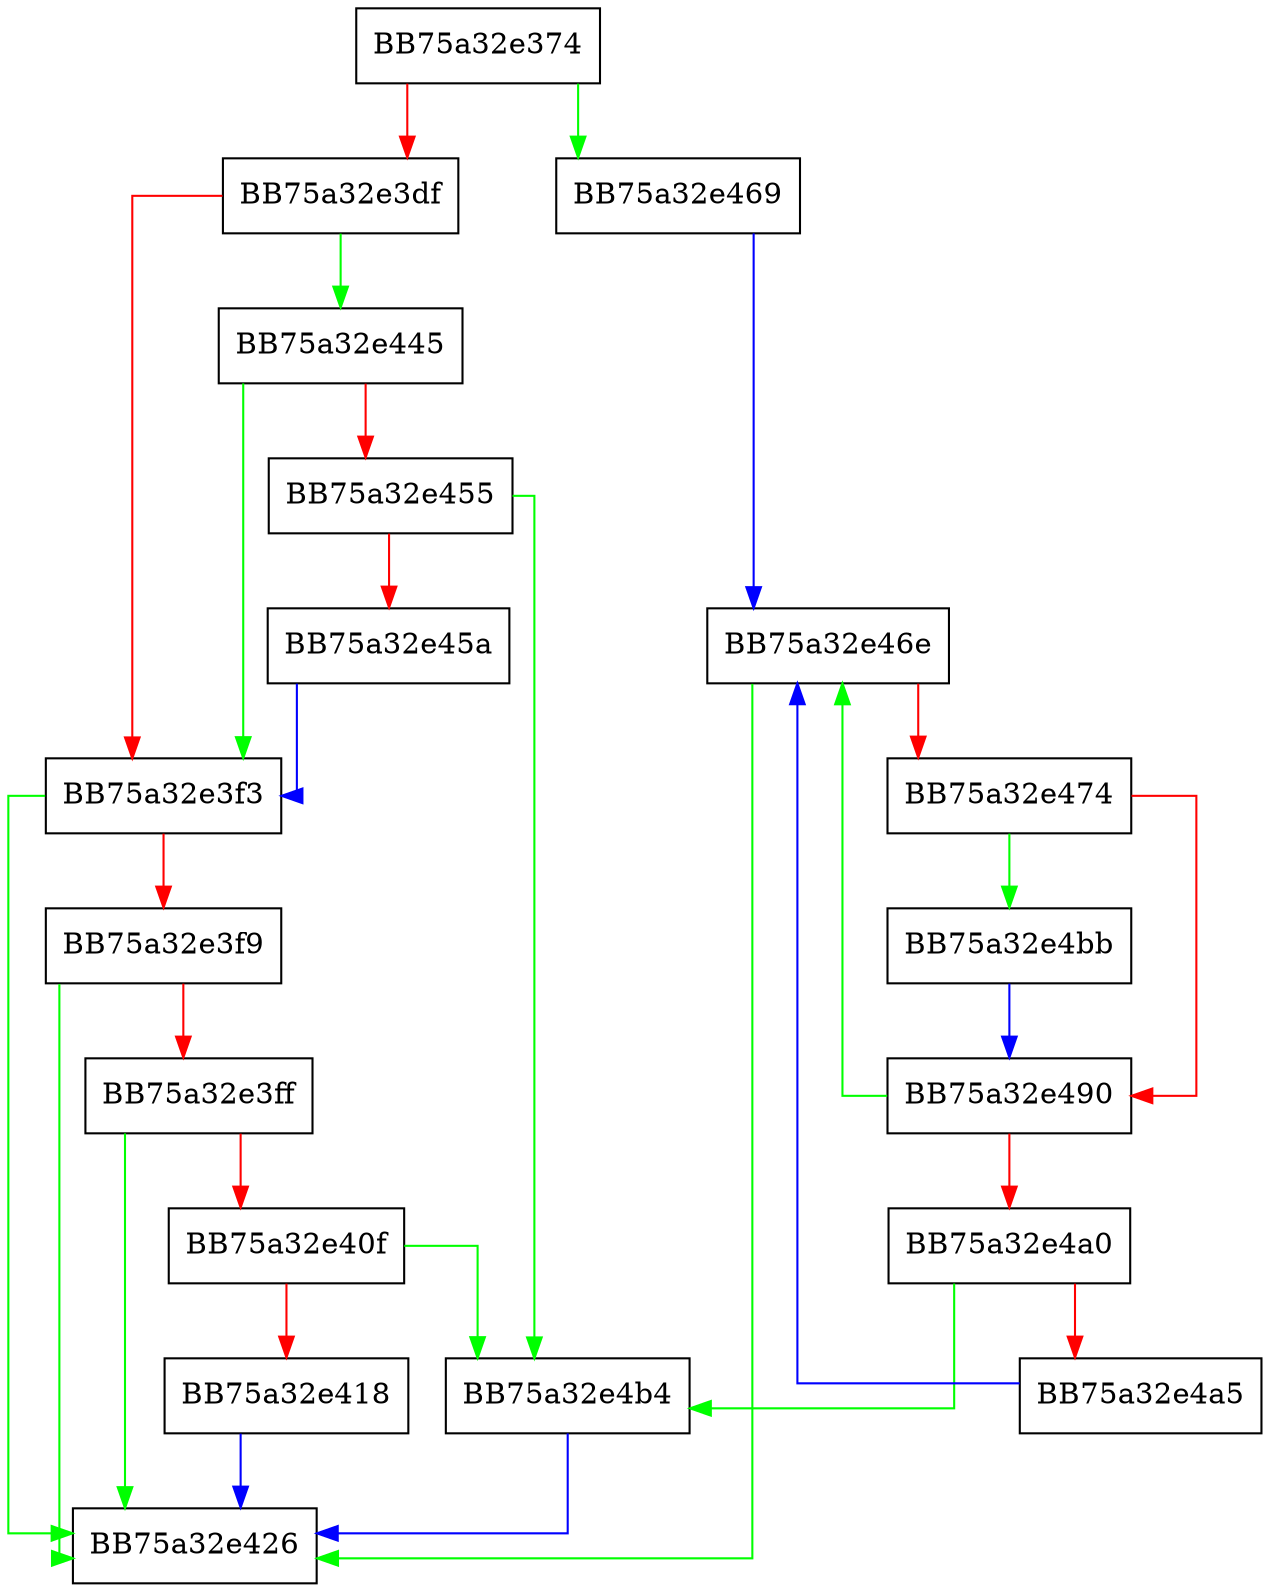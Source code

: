 digraph get_loop_successors {
  node [shape="box"];
  graph [splines=ortho];
  BB75a32e374 -> BB75a32e469 [color="green"];
  BB75a32e374 -> BB75a32e3df [color="red"];
  BB75a32e3df -> BB75a32e445 [color="green"];
  BB75a32e3df -> BB75a32e3f3 [color="red"];
  BB75a32e3f3 -> BB75a32e426 [color="green"];
  BB75a32e3f3 -> BB75a32e3f9 [color="red"];
  BB75a32e3f9 -> BB75a32e426 [color="green"];
  BB75a32e3f9 -> BB75a32e3ff [color="red"];
  BB75a32e3ff -> BB75a32e426 [color="green"];
  BB75a32e3ff -> BB75a32e40f [color="red"];
  BB75a32e40f -> BB75a32e4b4 [color="green"];
  BB75a32e40f -> BB75a32e418 [color="red"];
  BB75a32e418 -> BB75a32e426 [color="blue"];
  BB75a32e445 -> BB75a32e3f3 [color="green"];
  BB75a32e445 -> BB75a32e455 [color="red"];
  BB75a32e455 -> BB75a32e4b4 [color="green"];
  BB75a32e455 -> BB75a32e45a [color="red"];
  BB75a32e45a -> BB75a32e3f3 [color="blue"];
  BB75a32e469 -> BB75a32e46e [color="blue"];
  BB75a32e46e -> BB75a32e426 [color="green"];
  BB75a32e46e -> BB75a32e474 [color="red"];
  BB75a32e474 -> BB75a32e4bb [color="green"];
  BB75a32e474 -> BB75a32e490 [color="red"];
  BB75a32e490 -> BB75a32e46e [color="green"];
  BB75a32e490 -> BB75a32e4a0 [color="red"];
  BB75a32e4a0 -> BB75a32e4b4 [color="green"];
  BB75a32e4a0 -> BB75a32e4a5 [color="red"];
  BB75a32e4a5 -> BB75a32e46e [color="blue"];
  BB75a32e4b4 -> BB75a32e426 [color="blue"];
  BB75a32e4bb -> BB75a32e490 [color="blue"];
}